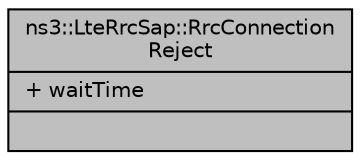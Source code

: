 digraph "ns3::LteRrcSap::RrcConnectionReject"
{
  edge [fontname="Helvetica",fontsize="10",labelfontname="Helvetica",labelfontsize="10"];
  node [fontname="Helvetica",fontsize="10",shape=record];
  Node1 [label="{ns3::LteRrcSap::RrcConnection\lReject\n|+ waitTime\l|}",height=0.2,width=0.4,color="black", fillcolor="grey75", style="filled", fontcolor="black"];
}
